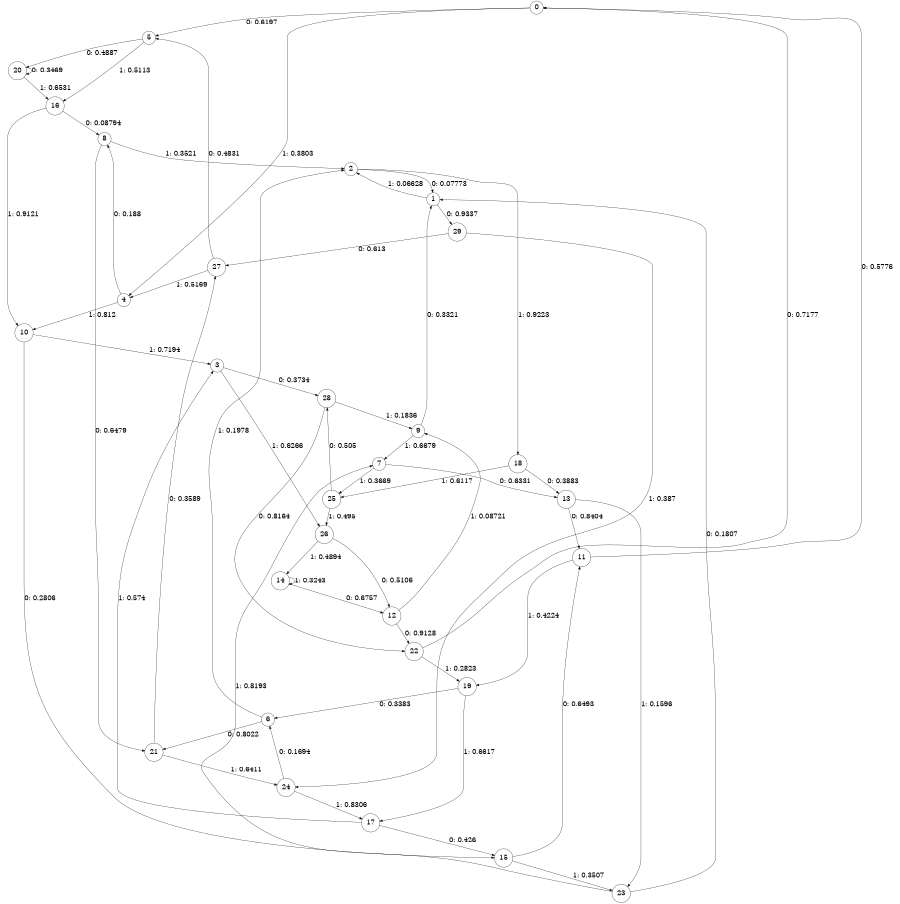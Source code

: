 digraph "ch16concat_phase3_L5" {
size = "6,8.5";
ratio = "fill";
node [shape = circle];
node [fontsize = 24];
edge [fontsize = 24];
0 -> 5 [label = "0: 0.6197   "];
0 -> 4 [label = "1: 0.3803   "];
1 -> 29 [label = "0: 0.9337   "];
1 -> 2 [label = "1: 0.06628  "];
2 -> 1 [label = "0: 0.07773  "];
2 -> 18 [label = "1: 0.9223   "];
3 -> 28 [label = "0: 0.3734   "];
3 -> 26 [label = "1: 0.6266   "];
4 -> 8 [label = "0: 0.188    "];
4 -> 10 [label = "1: 0.812    "];
5 -> 20 [label = "0: 0.4887   "];
5 -> 16 [label = "1: 0.5113   "];
6 -> 21 [label = "0: 0.8022   "];
6 -> 2 [label = "1: 0.1978   "];
7 -> 13 [label = "0: 0.6331   "];
7 -> 25 [label = "1: 0.3669   "];
8 -> 21 [label = "0: 0.6479   "];
8 -> 2 [label = "1: 0.3521   "];
9 -> 1 [label = "0: 0.3321   "];
9 -> 7 [label = "1: 0.6679   "];
10 -> 15 [label = "0: 0.2806   "];
10 -> 3 [label = "1: 0.7194   "];
11 -> 0 [label = "0: 0.5776   "];
11 -> 19 [label = "1: 0.4224   "];
12 -> 22 [label = "0: 0.9128   "];
12 -> 9 [label = "1: 0.08721  "];
13 -> 11 [label = "0: 0.8404   "];
13 -> 23 [label = "1: 0.1596   "];
14 -> 12 [label = "0: 0.6757   "];
14 -> 14 [label = "1: 0.3243   "];
15 -> 11 [label = "0: 0.6493   "];
15 -> 23 [label = "1: 0.3507   "];
16 -> 8 [label = "0: 0.08794  "];
16 -> 10 [label = "1: 0.9121   "];
17 -> 15 [label = "0: 0.426    "];
17 -> 3 [label = "1: 0.574    "];
18 -> 13 [label = "0: 0.3883   "];
18 -> 25 [label = "1: 0.6117   "];
19 -> 6 [label = "0: 0.3383   "];
19 -> 17 [label = "1: 0.6617   "];
20 -> 20 [label = "0: 0.3469   "];
20 -> 16 [label = "1: 0.6531   "];
21 -> 27 [label = "0: 0.3589   "];
21 -> 24 [label = "1: 0.6411   "];
22 -> 0 [label = "0: 0.7177   "];
22 -> 19 [label = "1: 0.2823   "];
23 -> 1 [label = "0: 0.1807   "];
23 -> 7 [label = "1: 0.8193   "];
24 -> 6 [label = "0: 0.1694   "];
24 -> 17 [label = "1: 0.8306   "];
25 -> 28 [label = "0: 0.505    "];
25 -> 26 [label = "1: 0.495    "];
26 -> 12 [label = "0: 0.5106   "];
26 -> 14 [label = "1: 0.4894   "];
27 -> 5 [label = "0: 0.4831   "];
27 -> 4 [label = "1: 0.5169   "];
28 -> 22 [label = "0: 0.8164   "];
28 -> 9 [label = "1: 0.1836   "];
29 -> 27 [label = "0: 0.613    "];
29 -> 24 [label = "1: 0.387    "];
}
